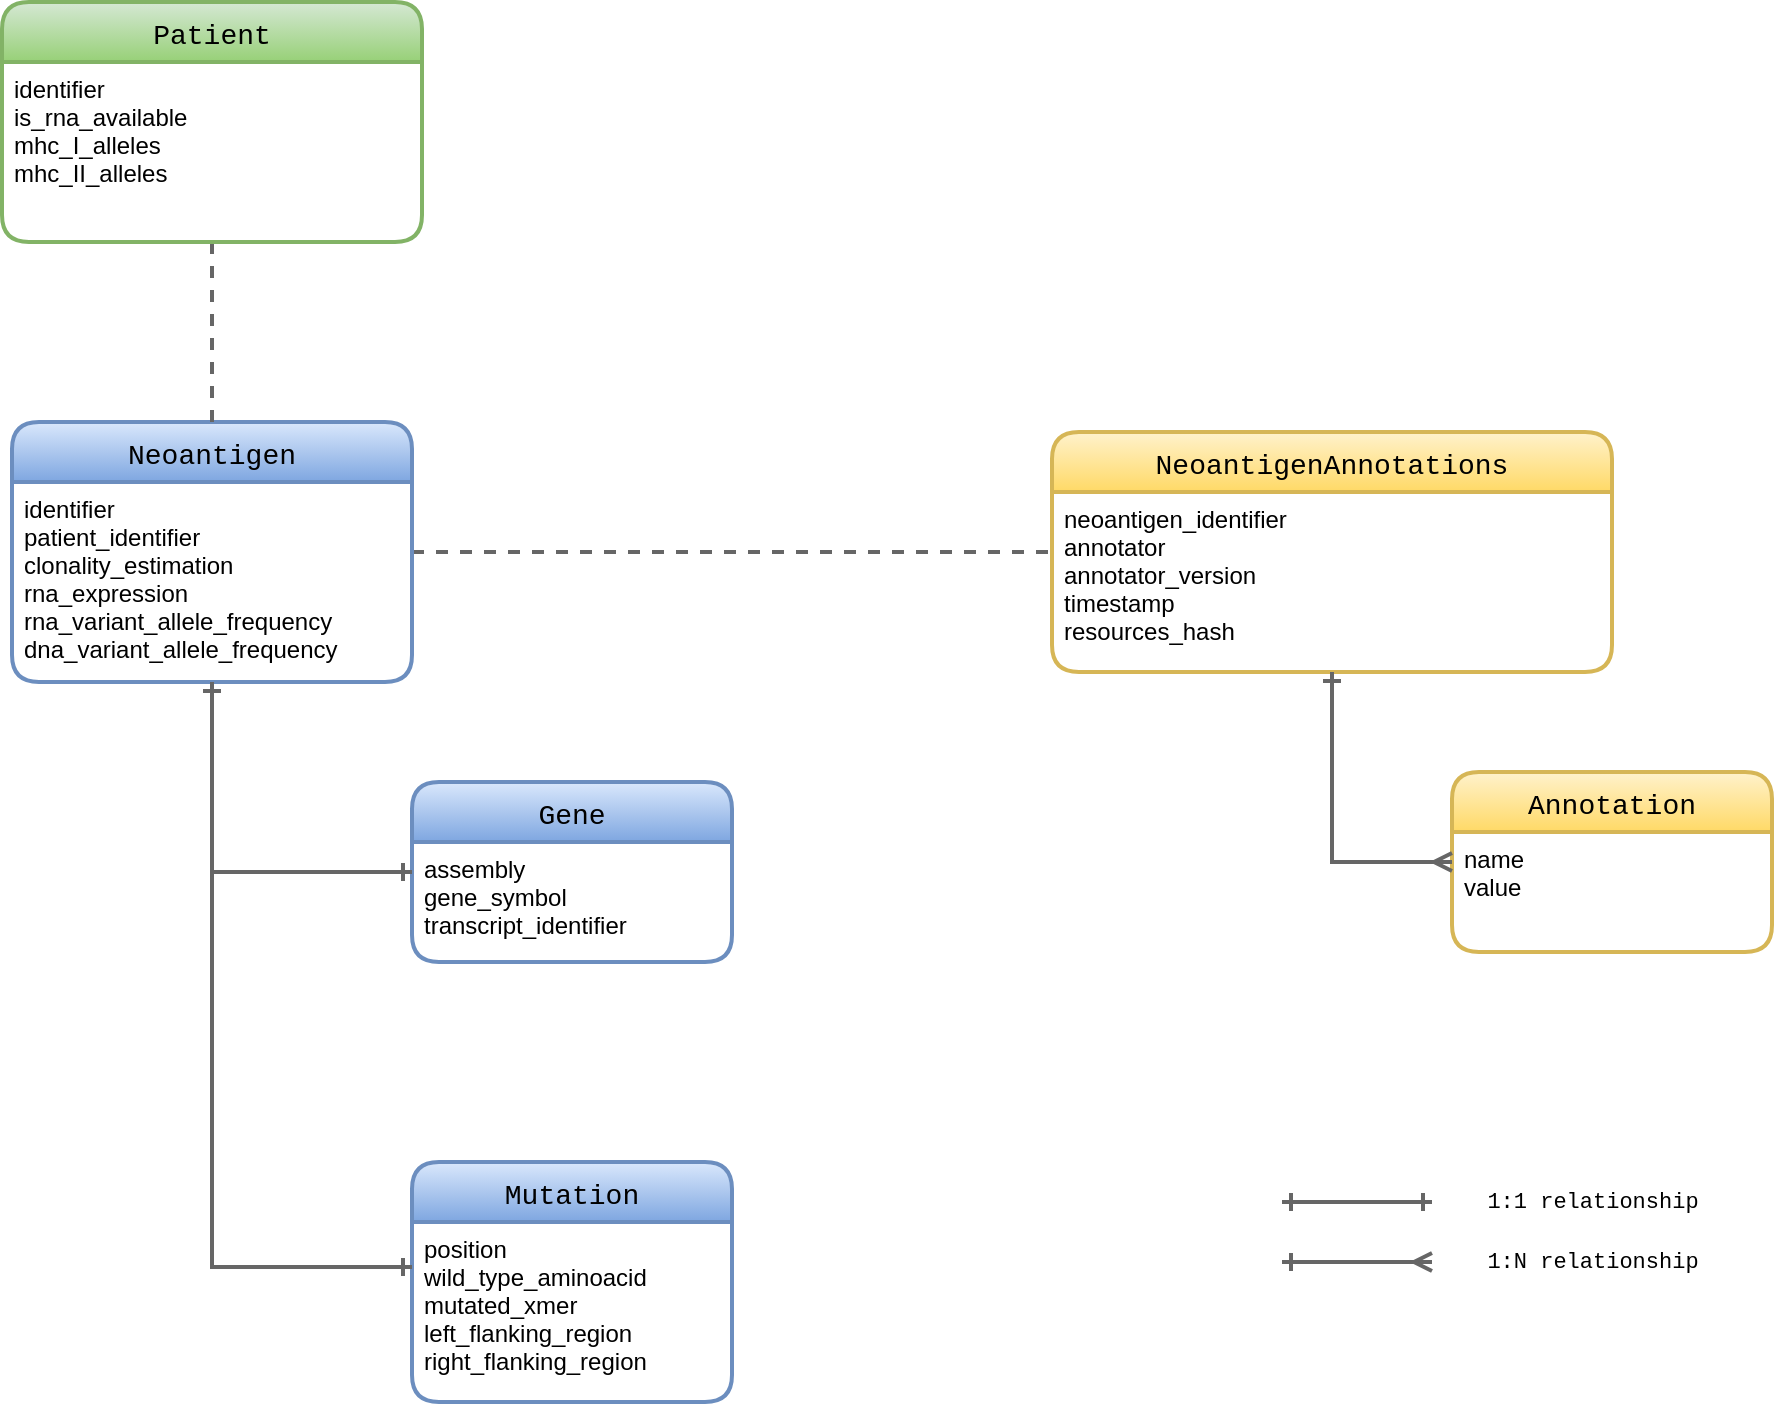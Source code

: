 <mxfile version="13.6.9" type="device"><diagram id="t43y8l8tPbXxPeGLrGI9" name="Page-1"><mxGraphModel dx="1422" dy="1597" grid="1" gridSize="10" guides="1" tooltips="1" connect="1" arrows="1" fold="1" page="1" pageScale="1" pageWidth="1100" pageHeight="850" math="0" shadow="0"><root><mxCell id="0"/><mxCell id="1" parent="0"/><mxCell id="eIgulWJ38AAmfQbB_fUl-14" style="edgeStyle=orthogonalEdgeStyle;rounded=0;orthogonalLoop=1;jettySize=auto;html=1;exitX=1;exitY=0.5;exitDx=0;exitDy=0;entryX=0;entryY=0.5;entryDx=0;entryDy=0;fontFamily=Courier New;endArrow=none;endFill=0;dashed=1;strokeWidth=2;fillColor=#f5f5f5;strokeColor=#666666;gradientColor=#b3b3b3;" edge="1" parent="1" source="eIgulWJ38AAmfQbB_fUl-1" target="eIgulWJ38AAmfQbB_fUl-12"><mxGeometry relative="1" as="geometry"/></mxCell><mxCell id="eIgulWJ38AAmfQbB_fUl-1" value="Neoantigen" style="swimlane;childLayout=stackLayout;horizontal=1;startSize=30;horizontalStack=0;rounded=1;fontSize=14;fontStyle=0;strokeWidth=2;resizeParent=0;resizeLast=1;shadow=0;dashed=0;align=center;fontFamily=Courier New;gradientColor=#7ea6e0;fillColor=#dae8fc;strokeColor=#6c8ebf;" vertex="1" parent="1"><mxGeometry x="140" y="160" width="200" height="130" as="geometry"/></mxCell><mxCell id="eIgulWJ38AAmfQbB_fUl-2" value="identifier&#xA;patient_identifier&#xA;clonality_estimation&#xA;rna_expression&#xA;rna_variant_allele_frequency&#xA;dna_variant_allele_frequency&#xA;" style="align=left;strokeColor=none;fillColor=none;spacingLeft=4;fontSize=12;verticalAlign=top;resizable=0;rotatable=0;part=1;" vertex="1" parent="eIgulWJ38AAmfQbB_fUl-1"><mxGeometry y="30" width="200" height="100" as="geometry"/></mxCell><mxCell id="eIgulWJ38AAmfQbB_fUl-3" value="Gene" style="swimlane;childLayout=stackLayout;horizontal=1;startSize=30;horizontalStack=0;rounded=1;fontSize=14;fontStyle=0;strokeWidth=2;resizeParent=0;resizeLast=1;shadow=0;dashed=0;align=center;fontFamily=Courier New;gradientColor=#7ea6e0;fillColor=#dae8fc;strokeColor=#6c8ebf;" vertex="1" parent="1"><mxGeometry x="340" y="340" width="160" height="90" as="geometry"/></mxCell><mxCell id="eIgulWJ38AAmfQbB_fUl-4" value="assembly&#xA;gene_symbol&#xA;transcript_identifier" style="align=left;strokeColor=none;fillColor=none;spacingLeft=4;fontSize=12;verticalAlign=top;resizable=0;rotatable=0;part=1;" vertex="1" parent="eIgulWJ38AAmfQbB_fUl-3"><mxGeometry y="30" width="160" height="60" as="geometry"/></mxCell><mxCell id="eIgulWJ38AAmfQbB_fUl-5" value="Mutation" style="swimlane;childLayout=stackLayout;horizontal=1;startSize=30;horizontalStack=0;rounded=1;fontSize=14;fontStyle=0;strokeWidth=2;resizeParent=0;resizeLast=1;shadow=0;dashed=0;align=center;fontFamily=Courier New;gradientColor=#7ea6e0;fillColor=#dae8fc;strokeColor=#6c8ebf;" vertex="1" parent="1"><mxGeometry x="340" y="530" width="160" height="120" as="geometry"/></mxCell><mxCell id="eIgulWJ38AAmfQbB_fUl-6" value="position&#xA;wild_type_aminoacid&#xA;mutated_xmer&#xA;left_flanking_region&#xA;right_flanking_region&#xA;" style="align=left;strokeColor=none;fillColor=none;spacingLeft=4;fontSize=12;verticalAlign=top;resizable=0;rotatable=0;part=1;" vertex="1" parent="eIgulWJ38AAmfQbB_fUl-5"><mxGeometry y="30" width="160" height="90" as="geometry"/></mxCell><mxCell id="eIgulWJ38AAmfQbB_fUl-9" style="edgeStyle=orthogonalEdgeStyle;rounded=0;orthogonalLoop=1;jettySize=auto;html=1;exitX=0.5;exitY=1;exitDx=0;exitDy=0;entryX=0;entryY=0.25;entryDx=0;entryDy=0;fontFamily=Courier New;strokeWidth=2;endArrow=ERone;endFill=0;gradientColor=#b3b3b3;fillColor=#f5f5f5;strokeColor=#666666;" edge="1" parent="1" source="eIgulWJ38AAmfQbB_fUl-2" target="eIgulWJ38AAmfQbB_fUl-4"><mxGeometry relative="1" as="geometry"/></mxCell><mxCell id="eIgulWJ38AAmfQbB_fUl-10" style="edgeStyle=orthogonalEdgeStyle;rounded=0;orthogonalLoop=1;jettySize=auto;html=1;entryX=0;entryY=0.25;entryDx=0;entryDy=0;fontFamily=Courier New;exitX=0.5;exitY=1;exitDx=0;exitDy=0;strokeWidth=2;endArrow=ERone;endFill=0;startArrow=ERone;startFill=0;gradientColor=#b3b3b3;fillColor=#f5f5f5;strokeColor=#666666;" edge="1" parent="1" source="eIgulWJ38AAmfQbB_fUl-2" target="eIgulWJ38AAmfQbB_fUl-6"><mxGeometry relative="1" as="geometry"/></mxCell><mxCell id="eIgulWJ38AAmfQbB_fUl-11" value="" style="endArrow=none;dashed=1;html=1;strokeWidth=2;fontFamily=Courier New;exitX=0.5;exitY=0;exitDx=0;exitDy=0;entryX=0.5;entryY=1;entryDx=0;entryDy=0;fillColor=#f5f5f5;strokeColor=#666666;gradientColor=#b3b3b3;" edge="1" parent="1" source="eIgulWJ38AAmfQbB_fUl-1" target="eIgulWJ38AAmfQbB_fUl-8"><mxGeometry width="50" height="50" relative="1" as="geometry"><mxPoint x="520" y="420" as="sourcePoint"/><mxPoint x="570" y="370" as="targetPoint"/></mxGeometry></mxCell><mxCell id="eIgulWJ38AAmfQbB_fUl-7" value="Patient" style="swimlane;childLayout=stackLayout;horizontal=1;startSize=30;horizontalStack=0;rounded=1;fontSize=14;fontStyle=0;strokeWidth=2;resizeParent=0;resizeLast=1;shadow=0;dashed=0;align=center;fontFamily=Courier New;gradientColor=#97d077;fillColor=#d5e8d4;strokeColor=#82b366;" vertex="1" parent="1"><mxGeometry x="135" y="-50" width="210" height="120" as="geometry"/></mxCell><mxCell id="eIgulWJ38AAmfQbB_fUl-8" value="identifier&#xA;is_rna_available&#xA;mhc_I_alleles&#xA;mhc_II_alleles&#xA;" style="align=left;strokeColor=none;fillColor=none;spacingLeft=4;fontSize=12;verticalAlign=top;resizable=0;rotatable=0;part=1;" vertex="1" parent="eIgulWJ38AAmfQbB_fUl-7"><mxGeometry y="30" width="210" height="90" as="geometry"/></mxCell><mxCell id="eIgulWJ38AAmfQbB_fUl-12" value="NeoantigenAnnotations" style="swimlane;childLayout=stackLayout;horizontal=1;startSize=30;horizontalStack=0;rounded=1;fontSize=14;fontStyle=0;strokeWidth=2;resizeParent=0;resizeLast=1;shadow=0;dashed=0;align=center;fontFamily=Courier New;gradientColor=#ffd966;fillColor=#fff2cc;strokeColor=#d6b656;" vertex="1" parent="1"><mxGeometry x="660" y="165" width="280" height="120" as="geometry"/></mxCell><mxCell id="eIgulWJ38AAmfQbB_fUl-13" value="neoantigen_identifier&#xA;annotator&#xA;annotator_version&#xA;timestamp&#xA;resources_hash&#xA;" style="align=left;strokeColor=none;fillColor=none;spacingLeft=4;fontSize=12;verticalAlign=top;resizable=0;rotatable=0;part=1;" vertex="1" parent="eIgulWJ38AAmfQbB_fUl-12"><mxGeometry y="30" width="280" height="90" as="geometry"/></mxCell><mxCell id="eIgulWJ38AAmfQbB_fUl-16" value="Annotation" style="swimlane;childLayout=stackLayout;horizontal=1;startSize=30;horizontalStack=0;rounded=1;fontSize=14;fontStyle=0;strokeWidth=2;resizeParent=0;resizeLast=1;shadow=0;dashed=0;align=center;fontFamily=Courier New;gradientColor=#ffd966;fillColor=#fff2cc;strokeColor=#d6b656;" vertex="1" parent="1"><mxGeometry x="860" y="335" width="160" height="90" as="geometry"/></mxCell><mxCell id="eIgulWJ38AAmfQbB_fUl-17" value="name&#xA;value&#xA;" style="align=left;strokeColor=none;fillColor=none;spacingLeft=4;fontSize=12;verticalAlign=top;resizable=0;rotatable=0;part=1;" vertex="1" parent="eIgulWJ38AAmfQbB_fUl-16"><mxGeometry y="30" width="160" height="60" as="geometry"/></mxCell><mxCell id="eIgulWJ38AAmfQbB_fUl-18" style="edgeStyle=orthogonalEdgeStyle;rounded=0;orthogonalLoop=1;jettySize=auto;html=1;entryX=0;entryY=0.25;entryDx=0;entryDy=0;endArrow=ERmany;endFill=0;strokeWidth=2;fontFamily=Courier New;fillColor=#f5f5f5;strokeColor=#666666;gradientColor=#b3b3b3;startArrow=ERone;startFill=0;" edge="1" parent="1" source="eIgulWJ38AAmfQbB_fUl-13" target="eIgulWJ38AAmfQbB_fUl-17"><mxGeometry relative="1" as="geometry"/></mxCell><mxCell id="eIgulWJ38AAmfQbB_fUl-19" value="1:1 relationship" style="endArrow=ERone;html=1;strokeWidth=2;fontFamily=Courier New;endFill=0;startArrow=ERone;startFill=0;gradientColor=#b3b3b3;fillColor=#f5f5f5;strokeColor=#666666;" edge="1" parent="1"><mxGeometry x="1" y="80" width="50" height="50" relative="1" as="geometry"><mxPoint x="775" y="550" as="sourcePoint"/><mxPoint x="850" y="550" as="targetPoint"/><mxPoint x="80" y="80" as="offset"/></mxGeometry></mxCell><mxCell id="eIgulWJ38AAmfQbB_fUl-20" value="" style="endArrow=ERmany;html=1;strokeWidth=2;fontFamily=Courier New;endFill=0;startArrow=ERone;startFill=0;gradientColor=#b3b3b3;fillColor=#f5f5f5;strokeColor=#666666;" edge="1" parent="1"><mxGeometry width="50" height="50" relative="1" as="geometry"><mxPoint x="775" y="580" as="sourcePoint"/><mxPoint x="850" y="580" as="targetPoint"/></mxGeometry></mxCell><mxCell id="eIgulWJ38AAmfQbB_fUl-22" value="1:N relationship" style="edgeLabel;html=1;align=center;verticalAlign=middle;resizable=0;points=[];fontFamily=Courier New;" vertex="1" connectable="0" parent="eIgulWJ38AAmfQbB_fUl-20"><mxGeometry x="0.307" relative="1" as="geometry"><mxPoint x="106" as="offset"/></mxGeometry></mxCell></root></mxGraphModel></diagram></mxfile>